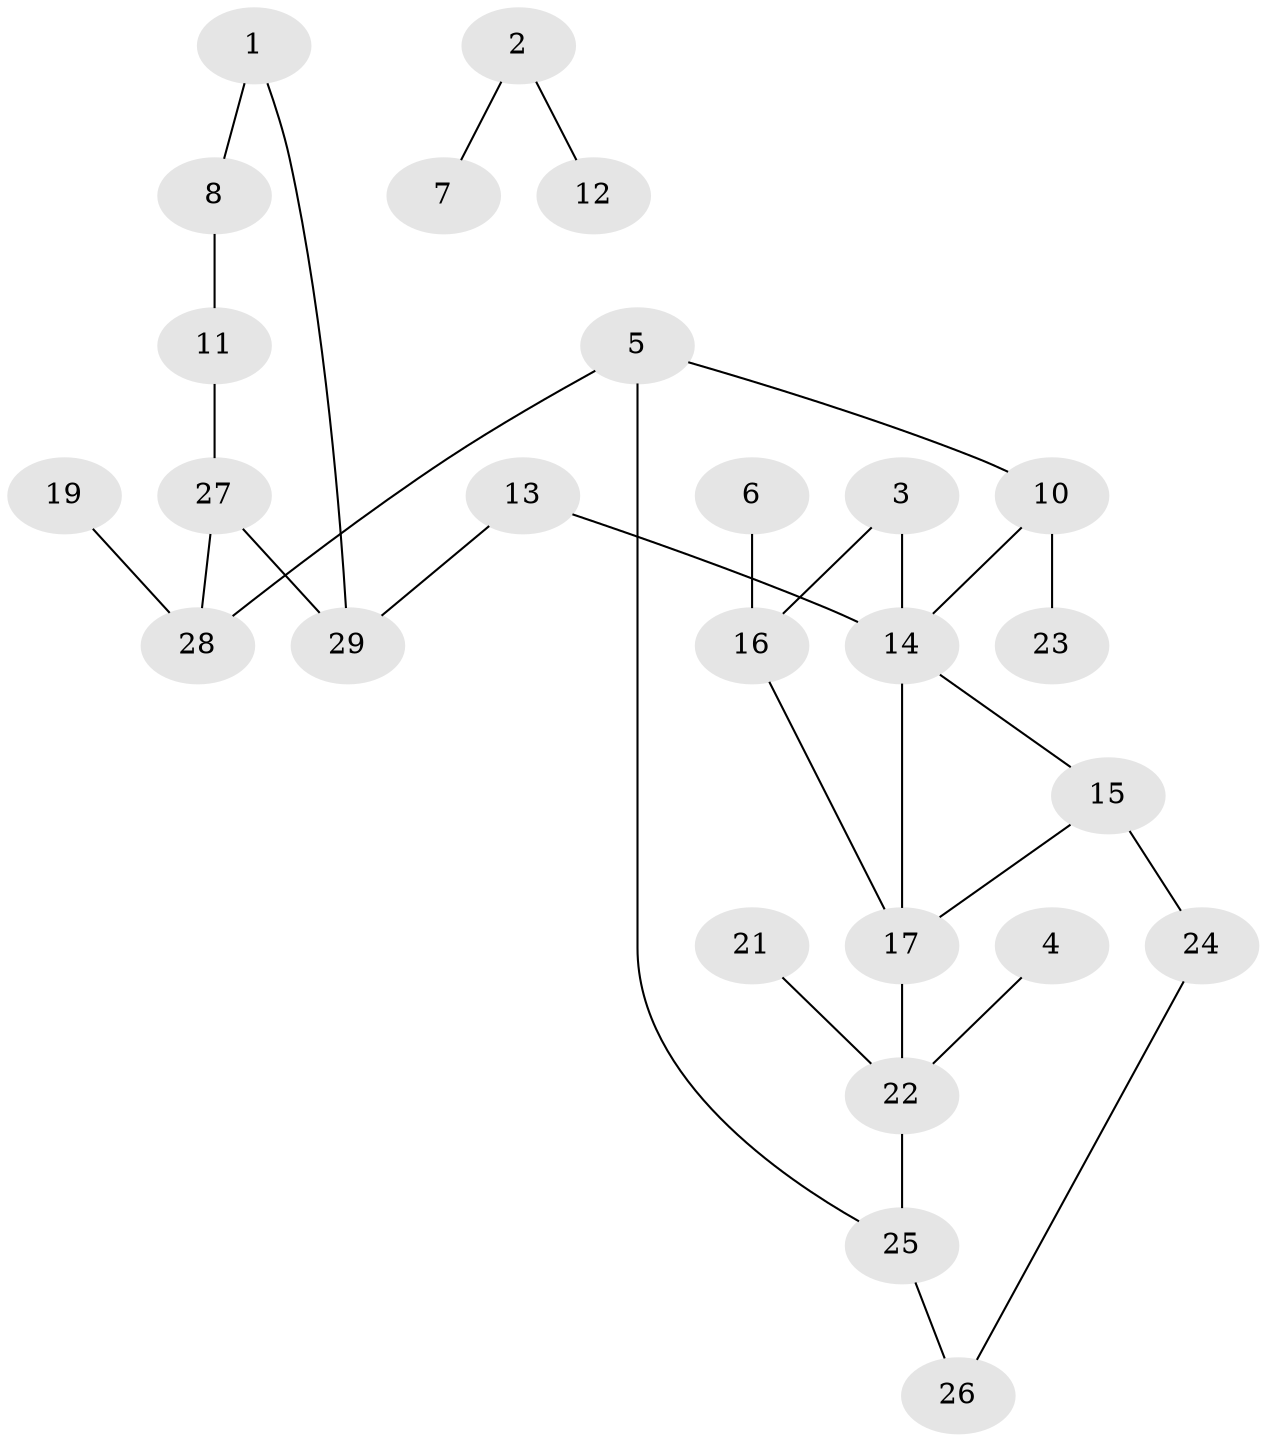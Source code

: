 // original degree distribution, {1: 0.20689655172413793, 2: 0.3448275862068966, 3: 0.3103448275862069, 4: 0.08620689655172414, 0: 0.05172413793103448}
// Generated by graph-tools (version 1.1) at 2025/25/03/09/25 03:25:13]
// undirected, 26 vertices, 30 edges
graph export_dot {
graph [start="1"]
  node [color=gray90,style=filled];
  1;
  2;
  3;
  4;
  5;
  6;
  7;
  8;
  10;
  11;
  12;
  13;
  14;
  15;
  16;
  17;
  19;
  21;
  22;
  23;
  24;
  25;
  26;
  27;
  28;
  29;
  1 -- 8 [weight=1.0];
  1 -- 29 [weight=1.0];
  2 -- 7 [weight=1.0];
  2 -- 12 [weight=1.0];
  3 -- 14 [weight=1.0];
  3 -- 16 [weight=1.0];
  4 -- 22 [weight=1.0];
  5 -- 10 [weight=1.0];
  5 -- 25 [weight=1.0];
  5 -- 28 [weight=1.0];
  6 -- 16 [weight=1.0];
  8 -- 11 [weight=1.0];
  10 -- 14 [weight=1.0];
  10 -- 23 [weight=1.0];
  11 -- 27 [weight=1.0];
  13 -- 14 [weight=1.0];
  13 -- 29 [weight=1.0];
  14 -- 15 [weight=1.0];
  14 -- 17 [weight=1.0];
  15 -- 17 [weight=1.0];
  15 -- 24 [weight=2.0];
  16 -- 17 [weight=1.0];
  17 -- 22 [weight=2.0];
  19 -- 28 [weight=1.0];
  21 -- 22 [weight=1.0];
  22 -- 25 [weight=1.0];
  24 -- 26 [weight=1.0];
  25 -- 26 [weight=1.0];
  27 -- 28 [weight=1.0];
  27 -- 29 [weight=1.0];
}
